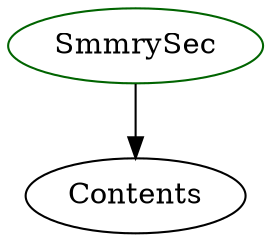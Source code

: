 digraph smmrysec{
SmmrySec	[shape=oval, color=darkgreen, label="SmmrySec"];
SmmrySec -> Contents;
}
